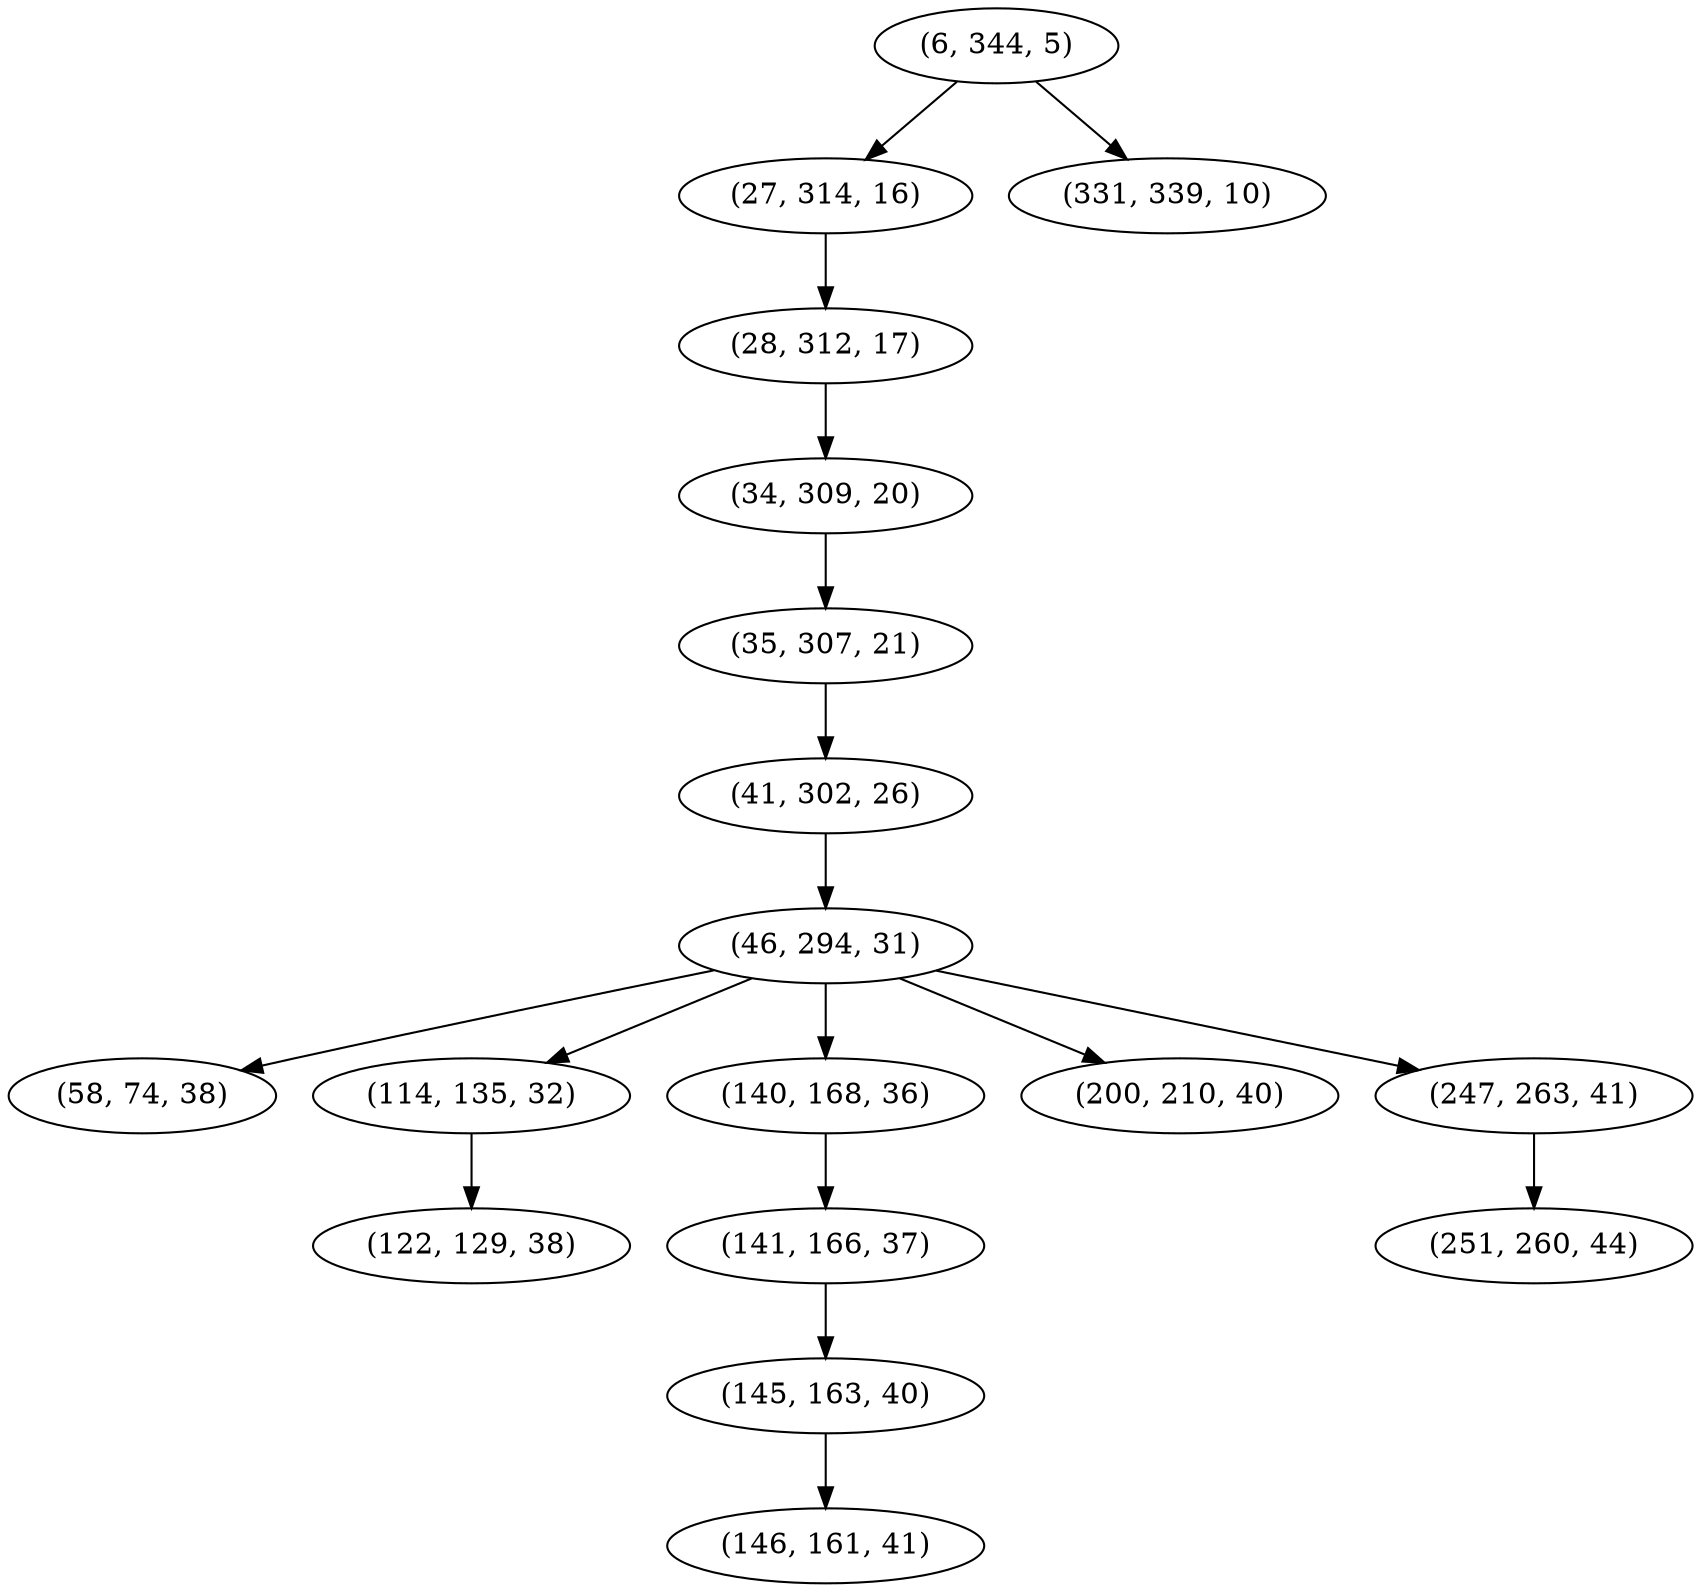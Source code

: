 digraph tree {
    "(6, 344, 5)";
    "(27, 314, 16)";
    "(28, 312, 17)";
    "(34, 309, 20)";
    "(35, 307, 21)";
    "(41, 302, 26)";
    "(46, 294, 31)";
    "(58, 74, 38)";
    "(114, 135, 32)";
    "(122, 129, 38)";
    "(140, 168, 36)";
    "(141, 166, 37)";
    "(145, 163, 40)";
    "(146, 161, 41)";
    "(200, 210, 40)";
    "(247, 263, 41)";
    "(251, 260, 44)";
    "(331, 339, 10)";
    "(6, 344, 5)" -> "(27, 314, 16)";
    "(6, 344, 5)" -> "(331, 339, 10)";
    "(27, 314, 16)" -> "(28, 312, 17)";
    "(28, 312, 17)" -> "(34, 309, 20)";
    "(34, 309, 20)" -> "(35, 307, 21)";
    "(35, 307, 21)" -> "(41, 302, 26)";
    "(41, 302, 26)" -> "(46, 294, 31)";
    "(46, 294, 31)" -> "(58, 74, 38)";
    "(46, 294, 31)" -> "(114, 135, 32)";
    "(46, 294, 31)" -> "(140, 168, 36)";
    "(46, 294, 31)" -> "(200, 210, 40)";
    "(46, 294, 31)" -> "(247, 263, 41)";
    "(114, 135, 32)" -> "(122, 129, 38)";
    "(140, 168, 36)" -> "(141, 166, 37)";
    "(141, 166, 37)" -> "(145, 163, 40)";
    "(145, 163, 40)" -> "(146, 161, 41)";
    "(247, 263, 41)" -> "(251, 260, 44)";
}
